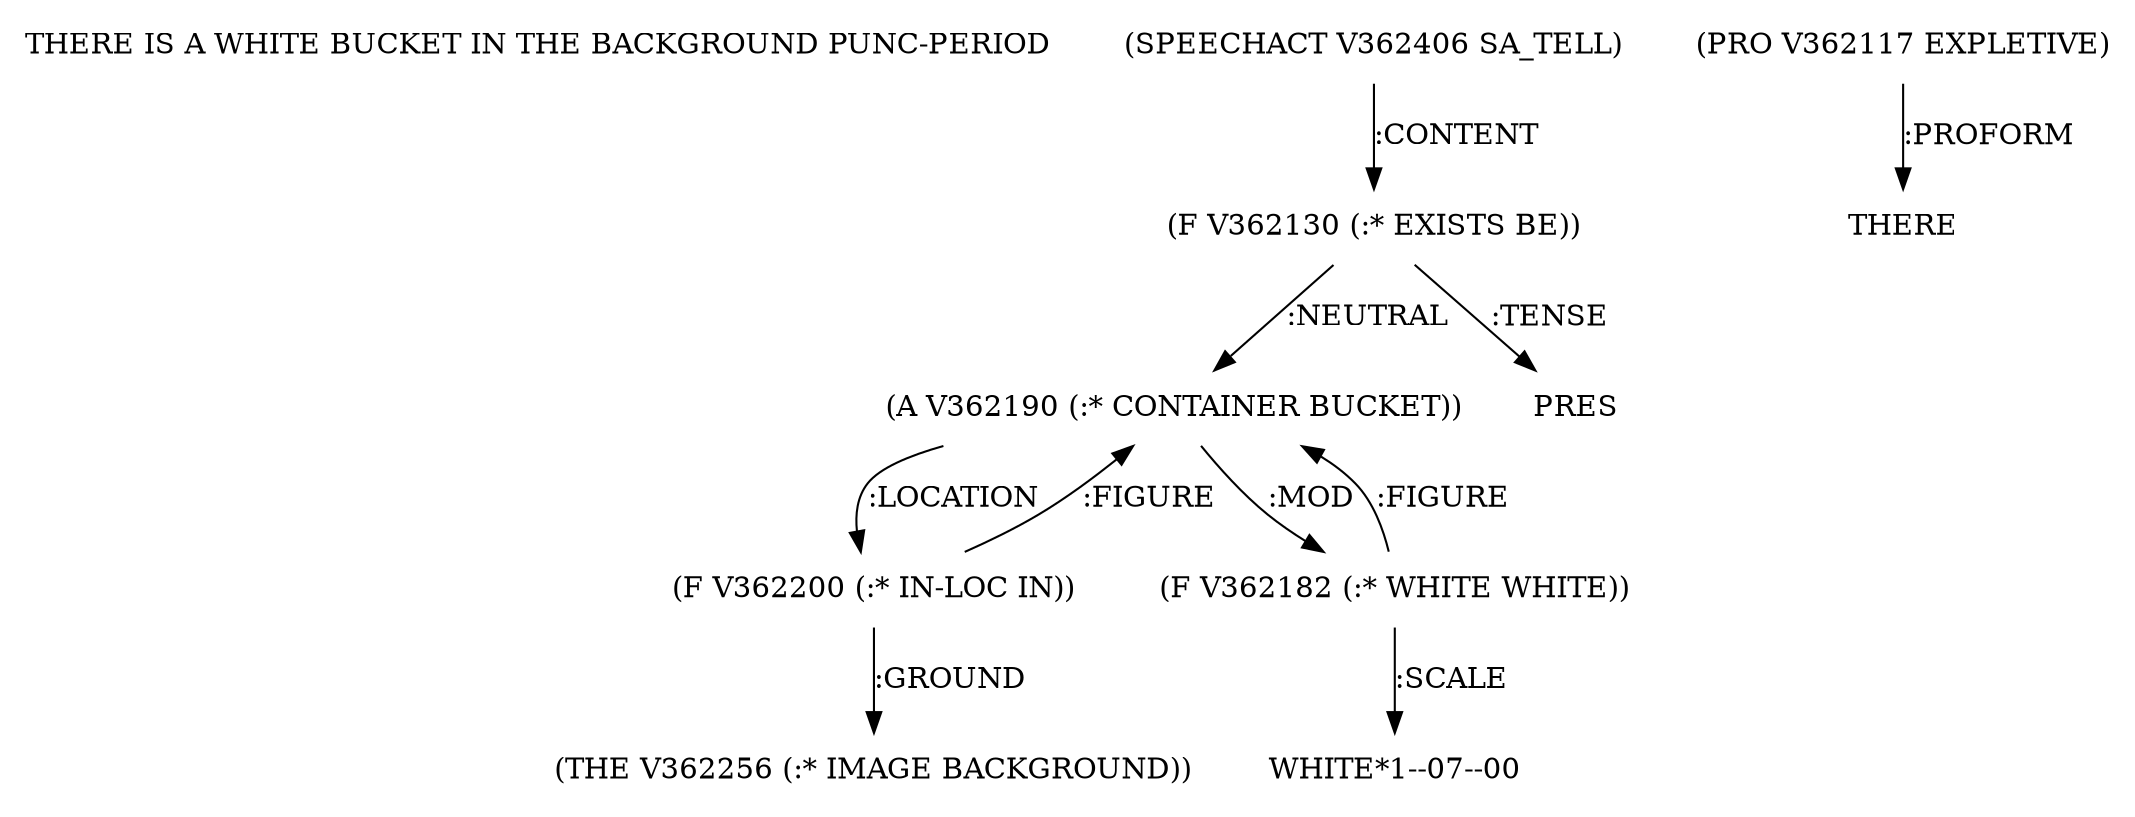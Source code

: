 digraph Terms {
  node [shape=none]
  "THERE IS A WHITE BUCKET IN THE BACKGROUND PUNC-PERIOD"
  "V362406" [label="(SPEECHACT V362406 SA_TELL)"]
  "V362406" -> "V362130" [label=":CONTENT"]
  "V362130" [label="(F V362130 (:* EXISTS BE))"]
  "V362130" -> "V362190" [label=":NEUTRAL"]
  "V362130" -> "NT362819" [label=":TENSE"]
  "NT362819" [label="PRES"]
  "V362117" [label="(PRO V362117 EXPLETIVE)"]
  "V362117" -> "NT362820" [label=":PROFORM"]
  "NT362820" [label="THERE"]
  "V362190" [label="(A V362190 (:* CONTAINER BUCKET))"]
  "V362190" -> "V362200" [label=":LOCATION"]
  "V362190" -> "V362182" [label=":MOD"]
  "V362182" [label="(F V362182 (:* WHITE WHITE))"]
  "V362182" -> "V362190" [label=":FIGURE"]
  "V362182" -> "NT362821" [label=":SCALE"]
  "NT362821" [label="WHITE*1--07--00"]
  "V362200" [label="(F V362200 (:* IN-LOC IN))"]
  "V362200" -> "V362256" [label=":GROUND"]
  "V362200" -> "V362190" [label=":FIGURE"]
  "V362256" [label="(THE V362256 (:* IMAGE BACKGROUND))"]
}
